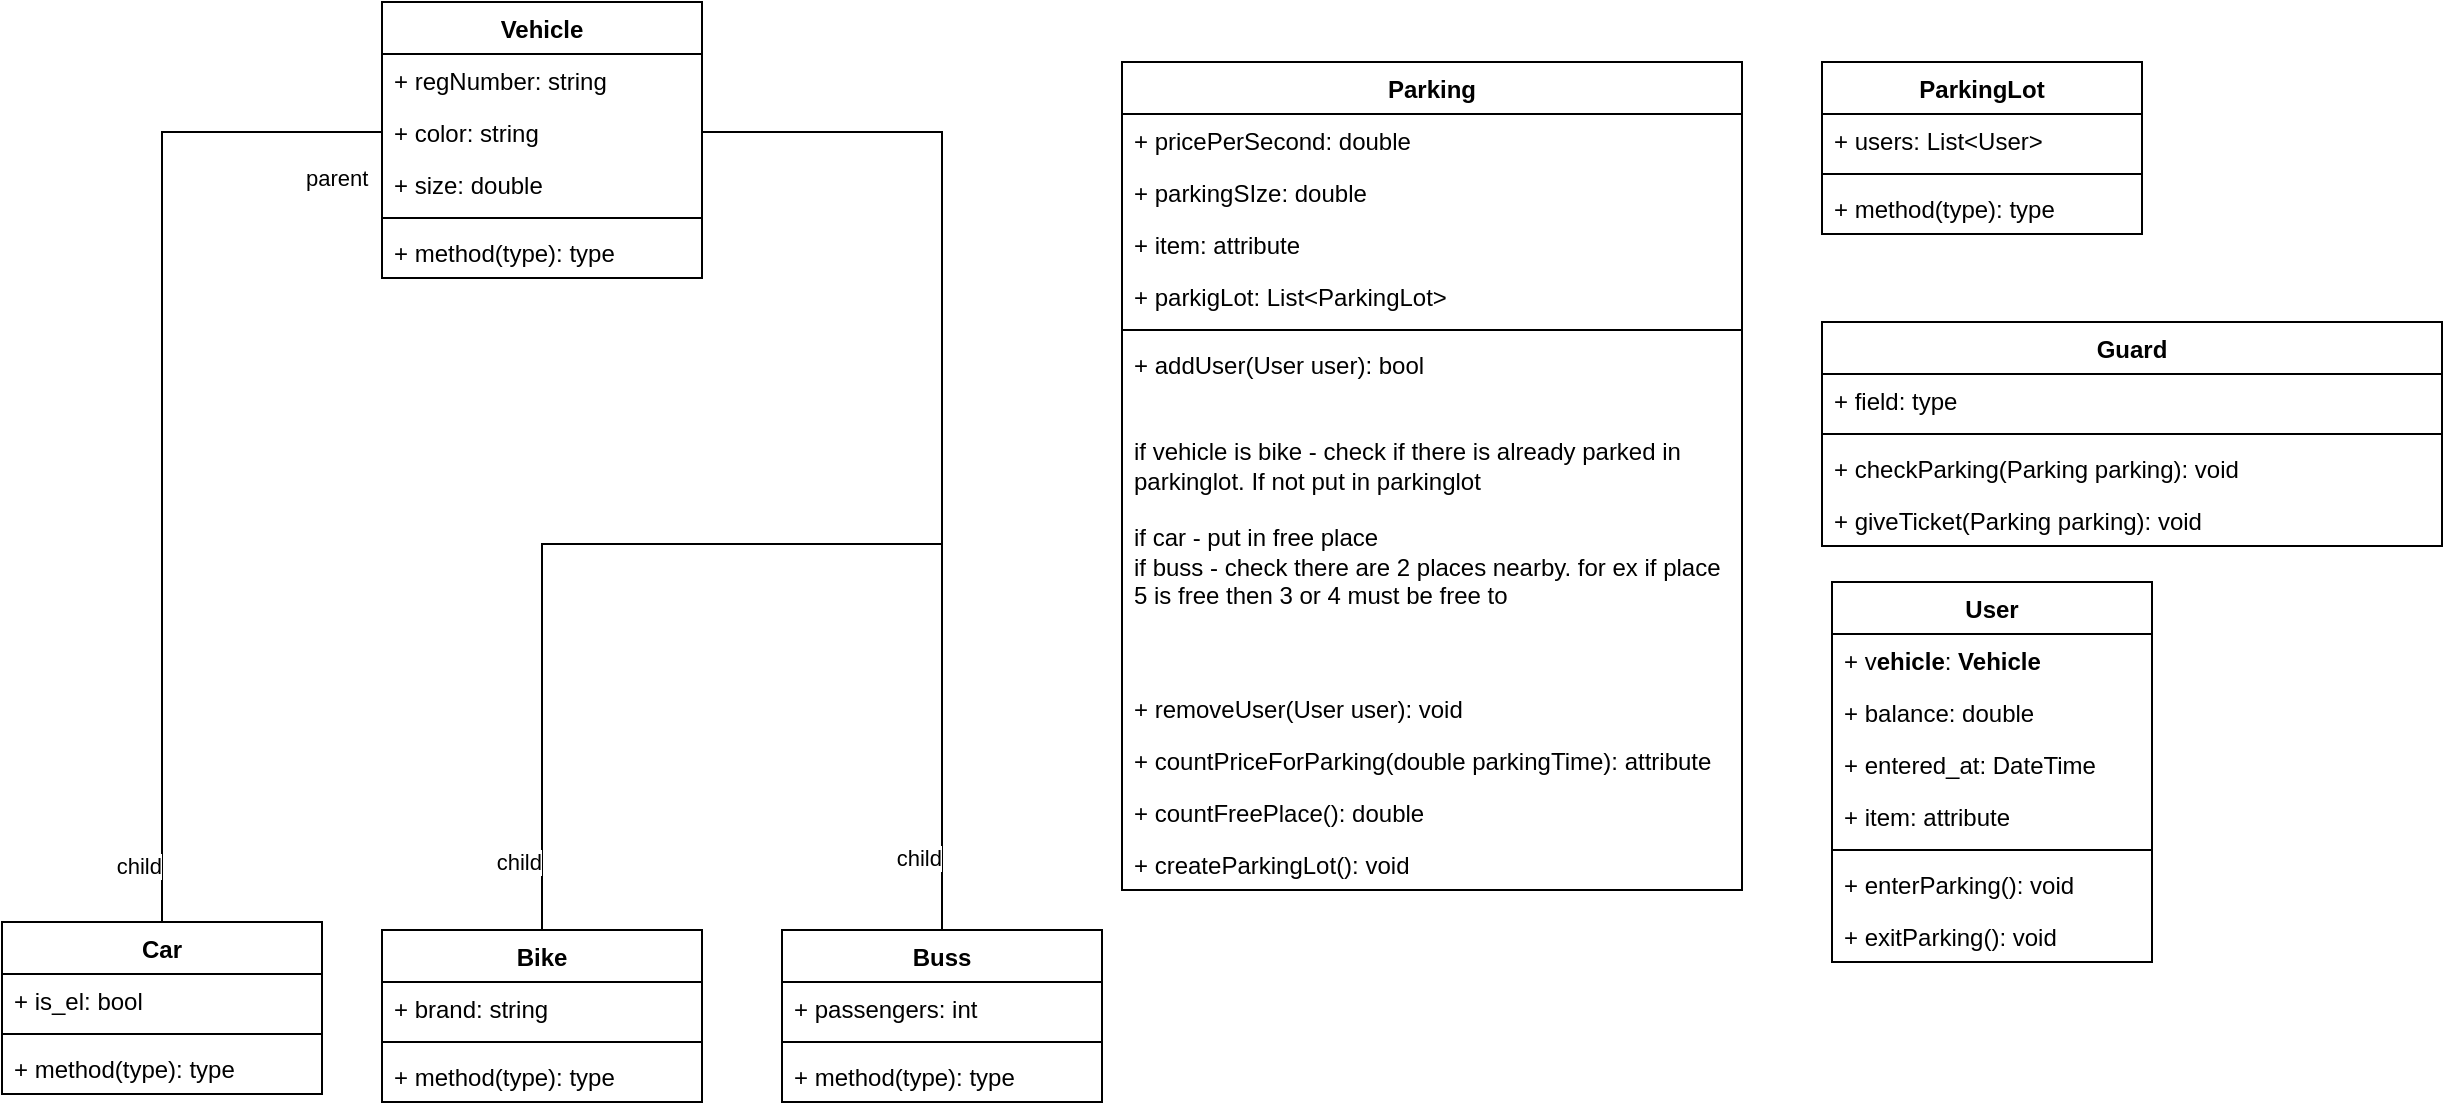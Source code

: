 <mxfile version="24.8.3">
  <diagram name="Page-1" id="d8_uXIcVJEX4v-GWLGfb">
    <mxGraphModel dx="1426" dy="781" grid="1" gridSize="10" guides="1" tooltips="1" connect="1" arrows="1" fold="1" page="1" pageScale="1" pageWidth="850" pageHeight="1100" math="0" shadow="0">
      <root>
        <mxCell id="0" />
        <mxCell id="1" parent="0" />
        <mxCell id="TH2mGcFkLHiQyE80FXd0-1" value="Parking" style="swimlane;fontStyle=1;align=center;verticalAlign=top;childLayout=stackLayout;horizontal=1;startSize=26;horizontalStack=0;resizeParent=1;resizeParentMax=0;resizeLast=0;collapsible=1;marginBottom=0;whiteSpace=wrap;html=1;" parent="1" vertex="1">
          <mxGeometry x="840" y="30" width="310" height="414" as="geometry" />
        </mxCell>
        <mxCell id="TH2mGcFkLHiQyE80FXd0-22" value="+ pricePerSecond: double" style="text;strokeColor=none;fillColor=none;align=left;verticalAlign=top;spacingLeft=4;spacingRight=4;overflow=hidden;rotatable=0;points=[[0,0.5],[1,0.5]];portConstraint=eastwest;whiteSpace=wrap;html=1;" parent="TH2mGcFkLHiQyE80FXd0-1" vertex="1">
          <mxGeometry y="26" width="310" height="26" as="geometry" />
        </mxCell>
        <mxCell id="TH2mGcFkLHiQyE80FXd0-24" value="+ parkingSIze: double" style="text;strokeColor=none;fillColor=none;align=left;verticalAlign=top;spacingLeft=4;spacingRight=4;overflow=hidden;rotatable=0;points=[[0,0.5],[1,0.5]];portConstraint=eastwest;whiteSpace=wrap;html=1;" parent="TH2mGcFkLHiQyE80FXd0-1" vertex="1">
          <mxGeometry y="52" width="310" height="26" as="geometry" />
        </mxCell>
        <mxCell id="TH2mGcFkLHiQyE80FXd0-23" value="+ item: attribute" style="text;strokeColor=none;fillColor=none;align=left;verticalAlign=top;spacingLeft=4;spacingRight=4;overflow=hidden;rotatable=0;points=[[0,0.5],[1,0.5]];portConstraint=eastwest;whiteSpace=wrap;html=1;" parent="TH2mGcFkLHiQyE80FXd0-1" vertex="1">
          <mxGeometry y="78" width="310" height="26" as="geometry" />
        </mxCell>
        <mxCell id="TH2mGcFkLHiQyE80FXd0-2" value="+ parkigLot: List&amp;lt;ParkingLot&amp;gt;" style="text;strokeColor=none;fillColor=none;align=left;verticalAlign=top;spacingLeft=4;spacingRight=4;overflow=hidden;rotatable=0;points=[[0,0.5],[1,0.5]];portConstraint=eastwest;whiteSpace=wrap;html=1;" parent="TH2mGcFkLHiQyE80FXd0-1" vertex="1">
          <mxGeometry y="104" width="310" height="26" as="geometry" />
        </mxCell>
        <mxCell id="TH2mGcFkLHiQyE80FXd0-3" value="" style="line;strokeWidth=1;fillColor=none;align=left;verticalAlign=middle;spacingTop=-1;spacingLeft=3;spacingRight=3;rotatable=0;labelPosition=right;points=[];portConstraint=eastwest;strokeColor=inherit;" parent="TH2mGcFkLHiQyE80FXd0-1" vertex="1">
          <mxGeometry y="130" width="310" height="8" as="geometry" />
        </mxCell>
        <mxCell id="TH2mGcFkLHiQyE80FXd0-25" value="+ addUser(User user): bool&lt;div&gt;&lt;span style=&quot;white-space: pre;&quot;&gt;&#x9;&lt;/span&gt;&lt;br&gt;&lt;/div&gt;&lt;div&gt;&lt;br&gt;&lt;/div&gt;&lt;div&gt;if vehicle is bike - check if there is already parked in parkinglot. If not put in parkinglot&lt;br&gt;&lt;br&gt;if car - put in free place&lt;/div&gt;&lt;div&gt;if buss - check there are 2 places nearby. for ex if place 5 is free then 3 or 4 must be free to&lt;/div&gt;" style="text;strokeColor=none;fillColor=none;align=left;verticalAlign=top;spacingLeft=4;spacingRight=4;overflow=hidden;rotatable=0;points=[[0,0.5],[1,0.5]];portConstraint=eastwest;whiteSpace=wrap;html=1;" parent="TH2mGcFkLHiQyE80FXd0-1" vertex="1">
          <mxGeometry y="138" width="310" height="172" as="geometry" />
        </mxCell>
        <mxCell id="TH2mGcFkLHiQyE80FXd0-26" value="+ removeUser(User user): void&lt;span style=&quot;white-space: pre;&quot;&gt;&#x9;&lt;/span&gt;" style="text;strokeColor=none;fillColor=none;align=left;verticalAlign=top;spacingLeft=4;spacingRight=4;overflow=hidden;rotatable=0;points=[[0,0.5],[1,0.5]];portConstraint=eastwest;whiteSpace=wrap;html=1;" parent="TH2mGcFkLHiQyE80FXd0-1" vertex="1">
          <mxGeometry y="310" width="310" height="26" as="geometry" />
        </mxCell>
        <mxCell id="TH2mGcFkLHiQyE80FXd0-27" value="+ countPriceForParking(double parkingTime): attribute" style="text;strokeColor=none;fillColor=none;align=left;verticalAlign=top;spacingLeft=4;spacingRight=4;overflow=hidden;rotatable=0;points=[[0,0.5],[1,0.5]];portConstraint=eastwest;whiteSpace=wrap;html=1;" parent="TH2mGcFkLHiQyE80FXd0-1" vertex="1">
          <mxGeometry y="336" width="310" height="26" as="geometry" />
        </mxCell>
        <mxCell id="TH2mGcFkLHiQyE80FXd0-4" value="+ countFreePlace(): double" style="text;strokeColor=none;fillColor=none;align=left;verticalAlign=top;spacingLeft=4;spacingRight=4;overflow=hidden;rotatable=0;points=[[0,0.5],[1,0.5]];portConstraint=eastwest;whiteSpace=wrap;html=1;" parent="TH2mGcFkLHiQyE80FXd0-1" vertex="1">
          <mxGeometry y="362" width="310" height="26" as="geometry" />
        </mxCell>
        <mxCell id="GgzzcIdYZUFU3YW-R92Y-6" value="+ createParkingLot(): void" style="text;strokeColor=none;fillColor=none;align=left;verticalAlign=top;spacingLeft=4;spacingRight=4;overflow=hidden;rotatable=0;points=[[0,0.5],[1,0.5]];portConstraint=eastwest;whiteSpace=wrap;html=1;" vertex="1" parent="TH2mGcFkLHiQyE80FXd0-1">
          <mxGeometry y="388" width="310" height="26" as="geometry" />
        </mxCell>
        <mxCell id="TH2mGcFkLHiQyE80FXd0-5" value="Guard" style="swimlane;fontStyle=1;align=center;verticalAlign=top;childLayout=stackLayout;horizontal=1;startSize=26;horizontalStack=0;resizeParent=1;resizeParentMax=0;resizeLast=0;collapsible=1;marginBottom=0;whiteSpace=wrap;html=1;" parent="1" vertex="1">
          <mxGeometry x="1190" y="160" width="310" height="112" as="geometry" />
        </mxCell>
        <mxCell id="TH2mGcFkLHiQyE80FXd0-6" value="+ field: type" style="text;strokeColor=none;fillColor=none;align=left;verticalAlign=top;spacingLeft=4;spacingRight=4;overflow=hidden;rotatable=0;points=[[0,0.5],[1,0.5]];portConstraint=eastwest;whiteSpace=wrap;html=1;" parent="TH2mGcFkLHiQyE80FXd0-5" vertex="1">
          <mxGeometry y="26" width="310" height="26" as="geometry" />
        </mxCell>
        <mxCell id="TH2mGcFkLHiQyE80FXd0-7" value="" style="line;strokeWidth=1;fillColor=none;align=left;verticalAlign=middle;spacingTop=-1;spacingLeft=3;spacingRight=3;rotatable=0;labelPosition=right;points=[];portConstraint=eastwest;strokeColor=inherit;" parent="TH2mGcFkLHiQyE80FXd0-5" vertex="1">
          <mxGeometry y="52" width="310" height="8" as="geometry" />
        </mxCell>
        <mxCell id="TH2mGcFkLHiQyE80FXd0-8" value="+ checkParking(Parking parking): void" style="text;strokeColor=none;fillColor=none;align=left;verticalAlign=top;spacingLeft=4;spacingRight=4;overflow=hidden;rotatable=0;points=[[0,0.5],[1,0.5]];portConstraint=eastwest;whiteSpace=wrap;html=1;" parent="TH2mGcFkLHiQyE80FXd0-5" vertex="1">
          <mxGeometry y="60" width="310" height="26" as="geometry" />
        </mxCell>
        <mxCell id="GgzzcIdYZUFU3YW-R92Y-1" value="+ giveTicket(Parking parking): void" style="text;strokeColor=none;fillColor=none;align=left;verticalAlign=top;spacingLeft=4;spacingRight=4;overflow=hidden;rotatable=0;points=[[0,0.5],[1,0.5]];portConstraint=eastwest;whiteSpace=wrap;html=1;" vertex="1" parent="TH2mGcFkLHiQyE80FXd0-5">
          <mxGeometry y="86" width="310" height="26" as="geometry" />
        </mxCell>
        <mxCell id="TH2mGcFkLHiQyE80FXd0-9" value="User" style="swimlane;fontStyle=1;align=center;verticalAlign=top;childLayout=stackLayout;horizontal=1;startSize=26;horizontalStack=0;resizeParent=1;resizeParentMax=0;resizeLast=0;collapsible=1;marginBottom=0;whiteSpace=wrap;html=1;" parent="1" vertex="1">
          <mxGeometry x="1195" y="290" width="160" height="190" as="geometry" />
        </mxCell>
        <mxCell id="TH2mGcFkLHiQyE80FXd0-10" value="+ v&lt;span style=&quot;font-weight: 700; text-align: center;&quot;&gt;ehicle&lt;/span&gt;:&amp;nbsp;&lt;span style=&quot;font-weight: 700; text-align: center;&quot;&gt;Vehicle&lt;/span&gt;" style="text;strokeColor=none;fillColor=none;align=left;verticalAlign=top;spacingLeft=4;spacingRight=4;overflow=hidden;rotatable=0;points=[[0,0.5],[1,0.5]];portConstraint=eastwest;whiteSpace=wrap;html=1;" parent="TH2mGcFkLHiQyE80FXd0-9" vertex="1">
          <mxGeometry y="26" width="160" height="26" as="geometry" />
        </mxCell>
        <mxCell id="TH2mGcFkLHiQyE80FXd0-18" value="+ balance: double" style="text;strokeColor=none;fillColor=none;align=left;verticalAlign=top;spacingLeft=4;spacingRight=4;overflow=hidden;rotatable=0;points=[[0,0.5],[1,0.5]];portConstraint=eastwest;whiteSpace=wrap;html=1;" parent="TH2mGcFkLHiQyE80FXd0-9" vertex="1">
          <mxGeometry y="52" width="160" height="26" as="geometry" />
        </mxCell>
        <mxCell id="TH2mGcFkLHiQyE80FXd0-19" value="+ entered_at: DateTime" style="text;strokeColor=none;fillColor=none;align=left;verticalAlign=top;spacingLeft=4;spacingRight=4;overflow=hidden;rotatable=0;points=[[0,0.5],[1,0.5]];portConstraint=eastwest;whiteSpace=wrap;html=1;" parent="TH2mGcFkLHiQyE80FXd0-9" vertex="1">
          <mxGeometry y="78" width="160" height="26" as="geometry" />
        </mxCell>
        <mxCell id="TH2mGcFkLHiQyE80FXd0-17" value="+ item: attribute" style="text;strokeColor=none;fillColor=none;align=left;verticalAlign=top;spacingLeft=4;spacingRight=4;overflow=hidden;rotatable=0;points=[[0,0.5],[1,0.5]];portConstraint=eastwest;whiteSpace=wrap;html=1;" parent="TH2mGcFkLHiQyE80FXd0-9" vertex="1">
          <mxGeometry y="104" width="160" height="26" as="geometry" />
        </mxCell>
        <mxCell id="TH2mGcFkLHiQyE80FXd0-11" value="" style="line;strokeWidth=1;fillColor=none;align=left;verticalAlign=middle;spacingTop=-1;spacingLeft=3;spacingRight=3;rotatable=0;labelPosition=right;points=[];portConstraint=eastwest;strokeColor=inherit;" parent="TH2mGcFkLHiQyE80FXd0-9" vertex="1">
          <mxGeometry y="130" width="160" height="8" as="geometry" />
        </mxCell>
        <mxCell id="TH2mGcFkLHiQyE80FXd0-21" value="+ enterParking(): void" style="text;strokeColor=none;fillColor=none;align=left;verticalAlign=top;spacingLeft=4;spacingRight=4;overflow=hidden;rotatable=0;points=[[0,0.5],[1,0.5]];portConstraint=eastwest;whiteSpace=wrap;html=1;" parent="TH2mGcFkLHiQyE80FXd0-9" vertex="1">
          <mxGeometry y="138" width="160" height="26" as="geometry" />
        </mxCell>
        <mxCell id="TH2mGcFkLHiQyE80FXd0-20" value="+ exitParking(): void" style="text;strokeColor=none;fillColor=none;align=left;verticalAlign=top;spacingLeft=4;spacingRight=4;overflow=hidden;rotatable=0;points=[[0,0.5],[1,0.5]];portConstraint=eastwest;whiteSpace=wrap;html=1;" parent="TH2mGcFkLHiQyE80FXd0-9" vertex="1">
          <mxGeometry y="164" width="160" height="26" as="geometry" />
        </mxCell>
        <mxCell id="TH2mGcFkLHiQyE80FXd0-13" value="Vehicle" style="swimlane;fontStyle=1;align=center;verticalAlign=top;childLayout=stackLayout;horizontal=1;startSize=26;horizontalStack=0;resizeParent=1;resizeParentMax=0;resizeLast=0;collapsible=1;marginBottom=0;whiteSpace=wrap;html=1;" parent="1" vertex="1">
          <mxGeometry x="470" width="160" height="138" as="geometry" />
        </mxCell>
        <mxCell id="TH2mGcFkLHiQyE80FXd0-32" value="+ regNumber: string" style="text;strokeColor=none;fillColor=none;align=left;verticalAlign=top;spacingLeft=4;spacingRight=4;overflow=hidden;rotatable=0;points=[[0,0.5],[1,0.5]];portConstraint=eastwest;whiteSpace=wrap;html=1;" parent="TH2mGcFkLHiQyE80FXd0-13" vertex="1">
          <mxGeometry y="26" width="160" height="26" as="geometry" />
        </mxCell>
        <mxCell id="TH2mGcFkLHiQyE80FXd0-33" value="+ color: string" style="text;strokeColor=none;fillColor=none;align=left;verticalAlign=top;spacingLeft=4;spacingRight=4;overflow=hidden;rotatable=0;points=[[0,0.5],[1,0.5]];portConstraint=eastwest;whiteSpace=wrap;html=1;" parent="TH2mGcFkLHiQyE80FXd0-13" vertex="1">
          <mxGeometry y="52" width="160" height="26" as="geometry" />
        </mxCell>
        <mxCell id="TH2mGcFkLHiQyE80FXd0-14" value="+ size: double" style="text;strokeColor=none;fillColor=none;align=left;verticalAlign=top;spacingLeft=4;spacingRight=4;overflow=hidden;rotatable=0;points=[[0,0.5],[1,0.5]];portConstraint=eastwest;whiteSpace=wrap;html=1;" parent="TH2mGcFkLHiQyE80FXd0-13" vertex="1">
          <mxGeometry y="78" width="160" height="26" as="geometry" />
        </mxCell>
        <mxCell id="TH2mGcFkLHiQyE80FXd0-15" value="" style="line;strokeWidth=1;fillColor=none;align=left;verticalAlign=middle;spacingTop=-1;spacingLeft=3;spacingRight=3;rotatable=0;labelPosition=right;points=[];portConstraint=eastwest;strokeColor=inherit;" parent="TH2mGcFkLHiQyE80FXd0-13" vertex="1">
          <mxGeometry y="104" width="160" height="8" as="geometry" />
        </mxCell>
        <mxCell id="TH2mGcFkLHiQyE80FXd0-16" value="+ method(type): type" style="text;strokeColor=none;fillColor=none;align=left;verticalAlign=top;spacingLeft=4;spacingRight=4;overflow=hidden;rotatable=0;points=[[0,0.5],[1,0.5]];portConstraint=eastwest;whiteSpace=wrap;html=1;" parent="TH2mGcFkLHiQyE80FXd0-13" vertex="1">
          <mxGeometry y="112" width="160" height="26" as="geometry" />
        </mxCell>
        <mxCell id="TH2mGcFkLHiQyE80FXd0-28" value="Car" style="swimlane;fontStyle=1;align=center;verticalAlign=top;childLayout=stackLayout;horizontal=1;startSize=26;horizontalStack=0;resizeParent=1;resizeParentMax=0;resizeLast=0;collapsible=1;marginBottom=0;whiteSpace=wrap;html=1;" parent="1" vertex="1">
          <mxGeometry x="280" y="460" width="160" height="86" as="geometry" />
        </mxCell>
        <mxCell id="TH2mGcFkLHiQyE80FXd0-29" value="+ is_el: bool" style="text;strokeColor=none;fillColor=none;align=left;verticalAlign=top;spacingLeft=4;spacingRight=4;overflow=hidden;rotatable=0;points=[[0,0.5],[1,0.5]];portConstraint=eastwest;whiteSpace=wrap;html=1;" parent="TH2mGcFkLHiQyE80FXd0-28" vertex="1">
          <mxGeometry y="26" width="160" height="26" as="geometry" />
        </mxCell>
        <mxCell id="TH2mGcFkLHiQyE80FXd0-30" value="" style="line;strokeWidth=1;fillColor=none;align=left;verticalAlign=middle;spacingTop=-1;spacingLeft=3;spacingRight=3;rotatable=0;labelPosition=right;points=[];portConstraint=eastwest;strokeColor=inherit;" parent="TH2mGcFkLHiQyE80FXd0-28" vertex="1">
          <mxGeometry y="52" width="160" height="8" as="geometry" />
        </mxCell>
        <mxCell id="TH2mGcFkLHiQyE80FXd0-31" value="+ method(type): type" style="text;strokeColor=none;fillColor=none;align=left;verticalAlign=top;spacingLeft=4;spacingRight=4;overflow=hidden;rotatable=0;points=[[0,0.5],[1,0.5]];portConstraint=eastwest;whiteSpace=wrap;html=1;" parent="TH2mGcFkLHiQyE80FXd0-28" vertex="1">
          <mxGeometry y="60" width="160" height="26" as="geometry" />
        </mxCell>
        <mxCell id="TH2mGcFkLHiQyE80FXd0-42" value="Bike" style="swimlane;fontStyle=1;align=center;verticalAlign=top;childLayout=stackLayout;horizontal=1;startSize=26;horizontalStack=0;resizeParent=1;resizeParentMax=0;resizeLast=0;collapsible=1;marginBottom=0;whiteSpace=wrap;html=1;" parent="1" vertex="1">
          <mxGeometry x="470" y="464" width="160" height="86" as="geometry" />
        </mxCell>
        <mxCell id="TH2mGcFkLHiQyE80FXd0-43" value="+ brand: string" style="text;strokeColor=none;fillColor=none;align=left;verticalAlign=top;spacingLeft=4;spacingRight=4;overflow=hidden;rotatable=0;points=[[0,0.5],[1,0.5]];portConstraint=eastwest;whiteSpace=wrap;html=1;" parent="TH2mGcFkLHiQyE80FXd0-42" vertex="1">
          <mxGeometry y="26" width="160" height="26" as="geometry" />
        </mxCell>
        <mxCell id="TH2mGcFkLHiQyE80FXd0-44" value="" style="line;strokeWidth=1;fillColor=none;align=left;verticalAlign=middle;spacingTop=-1;spacingLeft=3;spacingRight=3;rotatable=0;labelPosition=right;points=[];portConstraint=eastwest;strokeColor=inherit;" parent="TH2mGcFkLHiQyE80FXd0-42" vertex="1">
          <mxGeometry y="52" width="160" height="8" as="geometry" />
        </mxCell>
        <mxCell id="TH2mGcFkLHiQyE80FXd0-45" value="+ method(type): type" style="text;strokeColor=none;fillColor=none;align=left;verticalAlign=top;spacingLeft=4;spacingRight=4;overflow=hidden;rotatable=0;points=[[0,0.5],[1,0.5]];portConstraint=eastwest;whiteSpace=wrap;html=1;" parent="TH2mGcFkLHiQyE80FXd0-42" vertex="1">
          <mxGeometry y="60" width="160" height="26" as="geometry" />
        </mxCell>
        <mxCell id="TH2mGcFkLHiQyE80FXd0-50" value="Buss" style="swimlane;fontStyle=1;align=center;verticalAlign=top;childLayout=stackLayout;horizontal=1;startSize=26;horizontalStack=0;resizeParent=1;resizeParentMax=0;resizeLast=0;collapsible=1;marginBottom=0;whiteSpace=wrap;html=1;" parent="1" vertex="1">
          <mxGeometry x="670" y="464" width="160" height="86" as="geometry" />
        </mxCell>
        <mxCell id="TH2mGcFkLHiQyE80FXd0-51" value="+ passengers: int" style="text;strokeColor=none;fillColor=none;align=left;verticalAlign=top;spacingLeft=4;spacingRight=4;overflow=hidden;rotatable=0;points=[[0,0.5],[1,0.5]];portConstraint=eastwest;whiteSpace=wrap;html=1;" parent="TH2mGcFkLHiQyE80FXd0-50" vertex="1">
          <mxGeometry y="26" width="160" height="26" as="geometry" />
        </mxCell>
        <mxCell id="TH2mGcFkLHiQyE80FXd0-52" value="" style="line;strokeWidth=1;fillColor=none;align=left;verticalAlign=middle;spacingTop=-1;spacingLeft=3;spacingRight=3;rotatable=0;labelPosition=right;points=[];portConstraint=eastwest;strokeColor=inherit;" parent="TH2mGcFkLHiQyE80FXd0-50" vertex="1">
          <mxGeometry y="52" width="160" height="8" as="geometry" />
        </mxCell>
        <mxCell id="TH2mGcFkLHiQyE80FXd0-53" value="+ method(type): type" style="text;strokeColor=none;fillColor=none;align=left;verticalAlign=top;spacingLeft=4;spacingRight=4;overflow=hidden;rotatable=0;points=[[0,0.5],[1,0.5]];portConstraint=eastwest;whiteSpace=wrap;html=1;" parent="TH2mGcFkLHiQyE80FXd0-50" vertex="1">
          <mxGeometry y="60" width="160" height="26" as="geometry" />
        </mxCell>
        <mxCell id="TH2mGcFkLHiQyE80FXd0-54" value="" style="endArrow=none;html=1;edgeStyle=orthogonalEdgeStyle;rounded=0;exitX=0;exitY=0.5;exitDx=0;exitDy=0;entryX=0.5;entryY=0;entryDx=0;entryDy=0;" parent="1" source="TH2mGcFkLHiQyE80FXd0-33" target="TH2mGcFkLHiQyE80FXd0-28" edge="1">
          <mxGeometry relative="1" as="geometry">
            <mxPoint x="570" y="360" as="sourcePoint" />
            <mxPoint x="730" y="360" as="targetPoint" />
          </mxGeometry>
        </mxCell>
        <mxCell id="TH2mGcFkLHiQyE80FXd0-55" value="parent" style="edgeLabel;resizable=0;html=1;align=left;verticalAlign=bottom;" parent="TH2mGcFkLHiQyE80FXd0-54" connectable="0" vertex="1">
          <mxGeometry x="-1" relative="1" as="geometry">
            <mxPoint x="-40" y="31" as="offset" />
          </mxGeometry>
        </mxCell>
        <mxCell id="TH2mGcFkLHiQyE80FXd0-56" value="child" style="edgeLabel;resizable=0;html=1;align=right;verticalAlign=bottom;" parent="TH2mGcFkLHiQyE80FXd0-54" connectable="0" vertex="1">
          <mxGeometry x="1" relative="1" as="geometry">
            <mxPoint y="-20" as="offset" />
          </mxGeometry>
        </mxCell>
        <mxCell id="TH2mGcFkLHiQyE80FXd0-57" value="" style="endArrow=none;html=1;edgeStyle=orthogonalEdgeStyle;rounded=0;exitX=1;exitY=0.5;exitDx=0;exitDy=0;entryX=0.5;entryY=0;entryDx=0;entryDy=0;" parent="1" source="TH2mGcFkLHiQyE80FXd0-33" target="TH2mGcFkLHiQyE80FXd0-42" edge="1">
          <mxGeometry relative="1" as="geometry">
            <mxPoint x="670" y="410" as="sourcePoint" />
            <mxPoint x="830" y="410" as="targetPoint" />
            <Array as="points">
              <mxPoint x="750" y="65" />
              <mxPoint x="750" y="271" />
              <mxPoint x="550" y="271" />
            </Array>
          </mxGeometry>
        </mxCell>
        <mxCell id="TH2mGcFkLHiQyE80FXd0-59" value="child" style="edgeLabel;resizable=0;html=1;align=right;verticalAlign=bottom;" parent="TH2mGcFkLHiQyE80FXd0-57" connectable="0" vertex="1">
          <mxGeometry x="1" relative="1" as="geometry">
            <mxPoint y="-26" as="offset" />
          </mxGeometry>
        </mxCell>
        <mxCell id="TH2mGcFkLHiQyE80FXd0-60" value="" style="endArrow=none;html=1;edgeStyle=orthogonalEdgeStyle;rounded=0;exitX=1;exitY=0.5;exitDx=0;exitDy=0;entryX=0.5;entryY=0;entryDx=0;entryDy=0;" parent="1" source="TH2mGcFkLHiQyE80FXd0-33" target="TH2mGcFkLHiQyE80FXd0-50" edge="1">
          <mxGeometry relative="1" as="geometry">
            <mxPoint x="670" y="410" as="sourcePoint" />
            <mxPoint x="830" y="410" as="targetPoint" />
          </mxGeometry>
        </mxCell>
        <mxCell id="TH2mGcFkLHiQyE80FXd0-62" value="child" style="edgeLabel;resizable=0;html=1;align=right;verticalAlign=bottom;" parent="TH2mGcFkLHiQyE80FXd0-60" connectable="0" vertex="1">
          <mxGeometry x="1" relative="1" as="geometry">
            <mxPoint y="-28" as="offset" />
          </mxGeometry>
        </mxCell>
        <mxCell id="GgzzcIdYZUFU3YW-R92Y-2" value="ParkingLot" style="swimlane;fontStyle=1;align=center;verticalAlign=top;childLayout=stackLayout;horizontal=1;startSize=26;horizontalStack=0;resizeParent=1;resizeParentMax=0;resizeLast=0;collapsible=1;marginBottom=0;whiteSpace=wrap;html=1;" vertex="1" parent="1">
          <mxGeometry x="1190" y="30" width="160" height="86" as="geometry" />
        </mxCell>
        <mxCell id="GgzzcIdYZUFU3YW-R92Y-3" value="+ users: List&amp;lt;User&amp;gt;" style="text;strokeColor=none;fillColor=none;align=left;verticalAlign=top;spacingLeft=4;spacingRight=4;overflow=hidden;rotatable=0;points=[[0,0.5],[1,0.5]];portConstraint=eastwest;whiteSpace=wrap;html=1;" vertex="1" parent="GgzzcIdYZUFU3YW-R92Y-2">
          <mxGeometry y="26" width="160" height="26" as="geometry" />
        </mxCell>
        <mxCell id="GgzzcIdYZUFU3YW-R92Y-4" value="" style="line;strokeWidth=1;fillColor=none;align=left;verticalAlign=middle;spacingTop=-1;spacingLeft=3;spacingRight=3;rotatable=0;labelPosition=right;points=[];portConstraint=eastwest;strokeColor=inherit;" vertex="1" parent="GgzzcIdYZUFU3YW-R92Y-2">
          <mxGeometry y="52" width="160" height="8" as="geometry" />
        </mxCell>
        <mxCell id="GgzzcIdYZUFU3YW-R92Y-5" value="+ method(type): type" style="text;strokeColor=none;fillColor=none;align=left;verticalAlign=top;spacingLeft=4;spacingRight=4;overflow=hidden;rotatable=0;points=[[0,0.5],[1,0.5]];portConstraint=eastwest;whiteSpace=wrap;html=1;" vertex="1" parent="GgzzcIdYZUFU3YW-R92Y-2">
          <mxGeometry y="60" width="160" height="26" as="geometry" />
        </mxCell>
      </root>
    </mxGraphModel>
  </diagram>
</mxfile>
